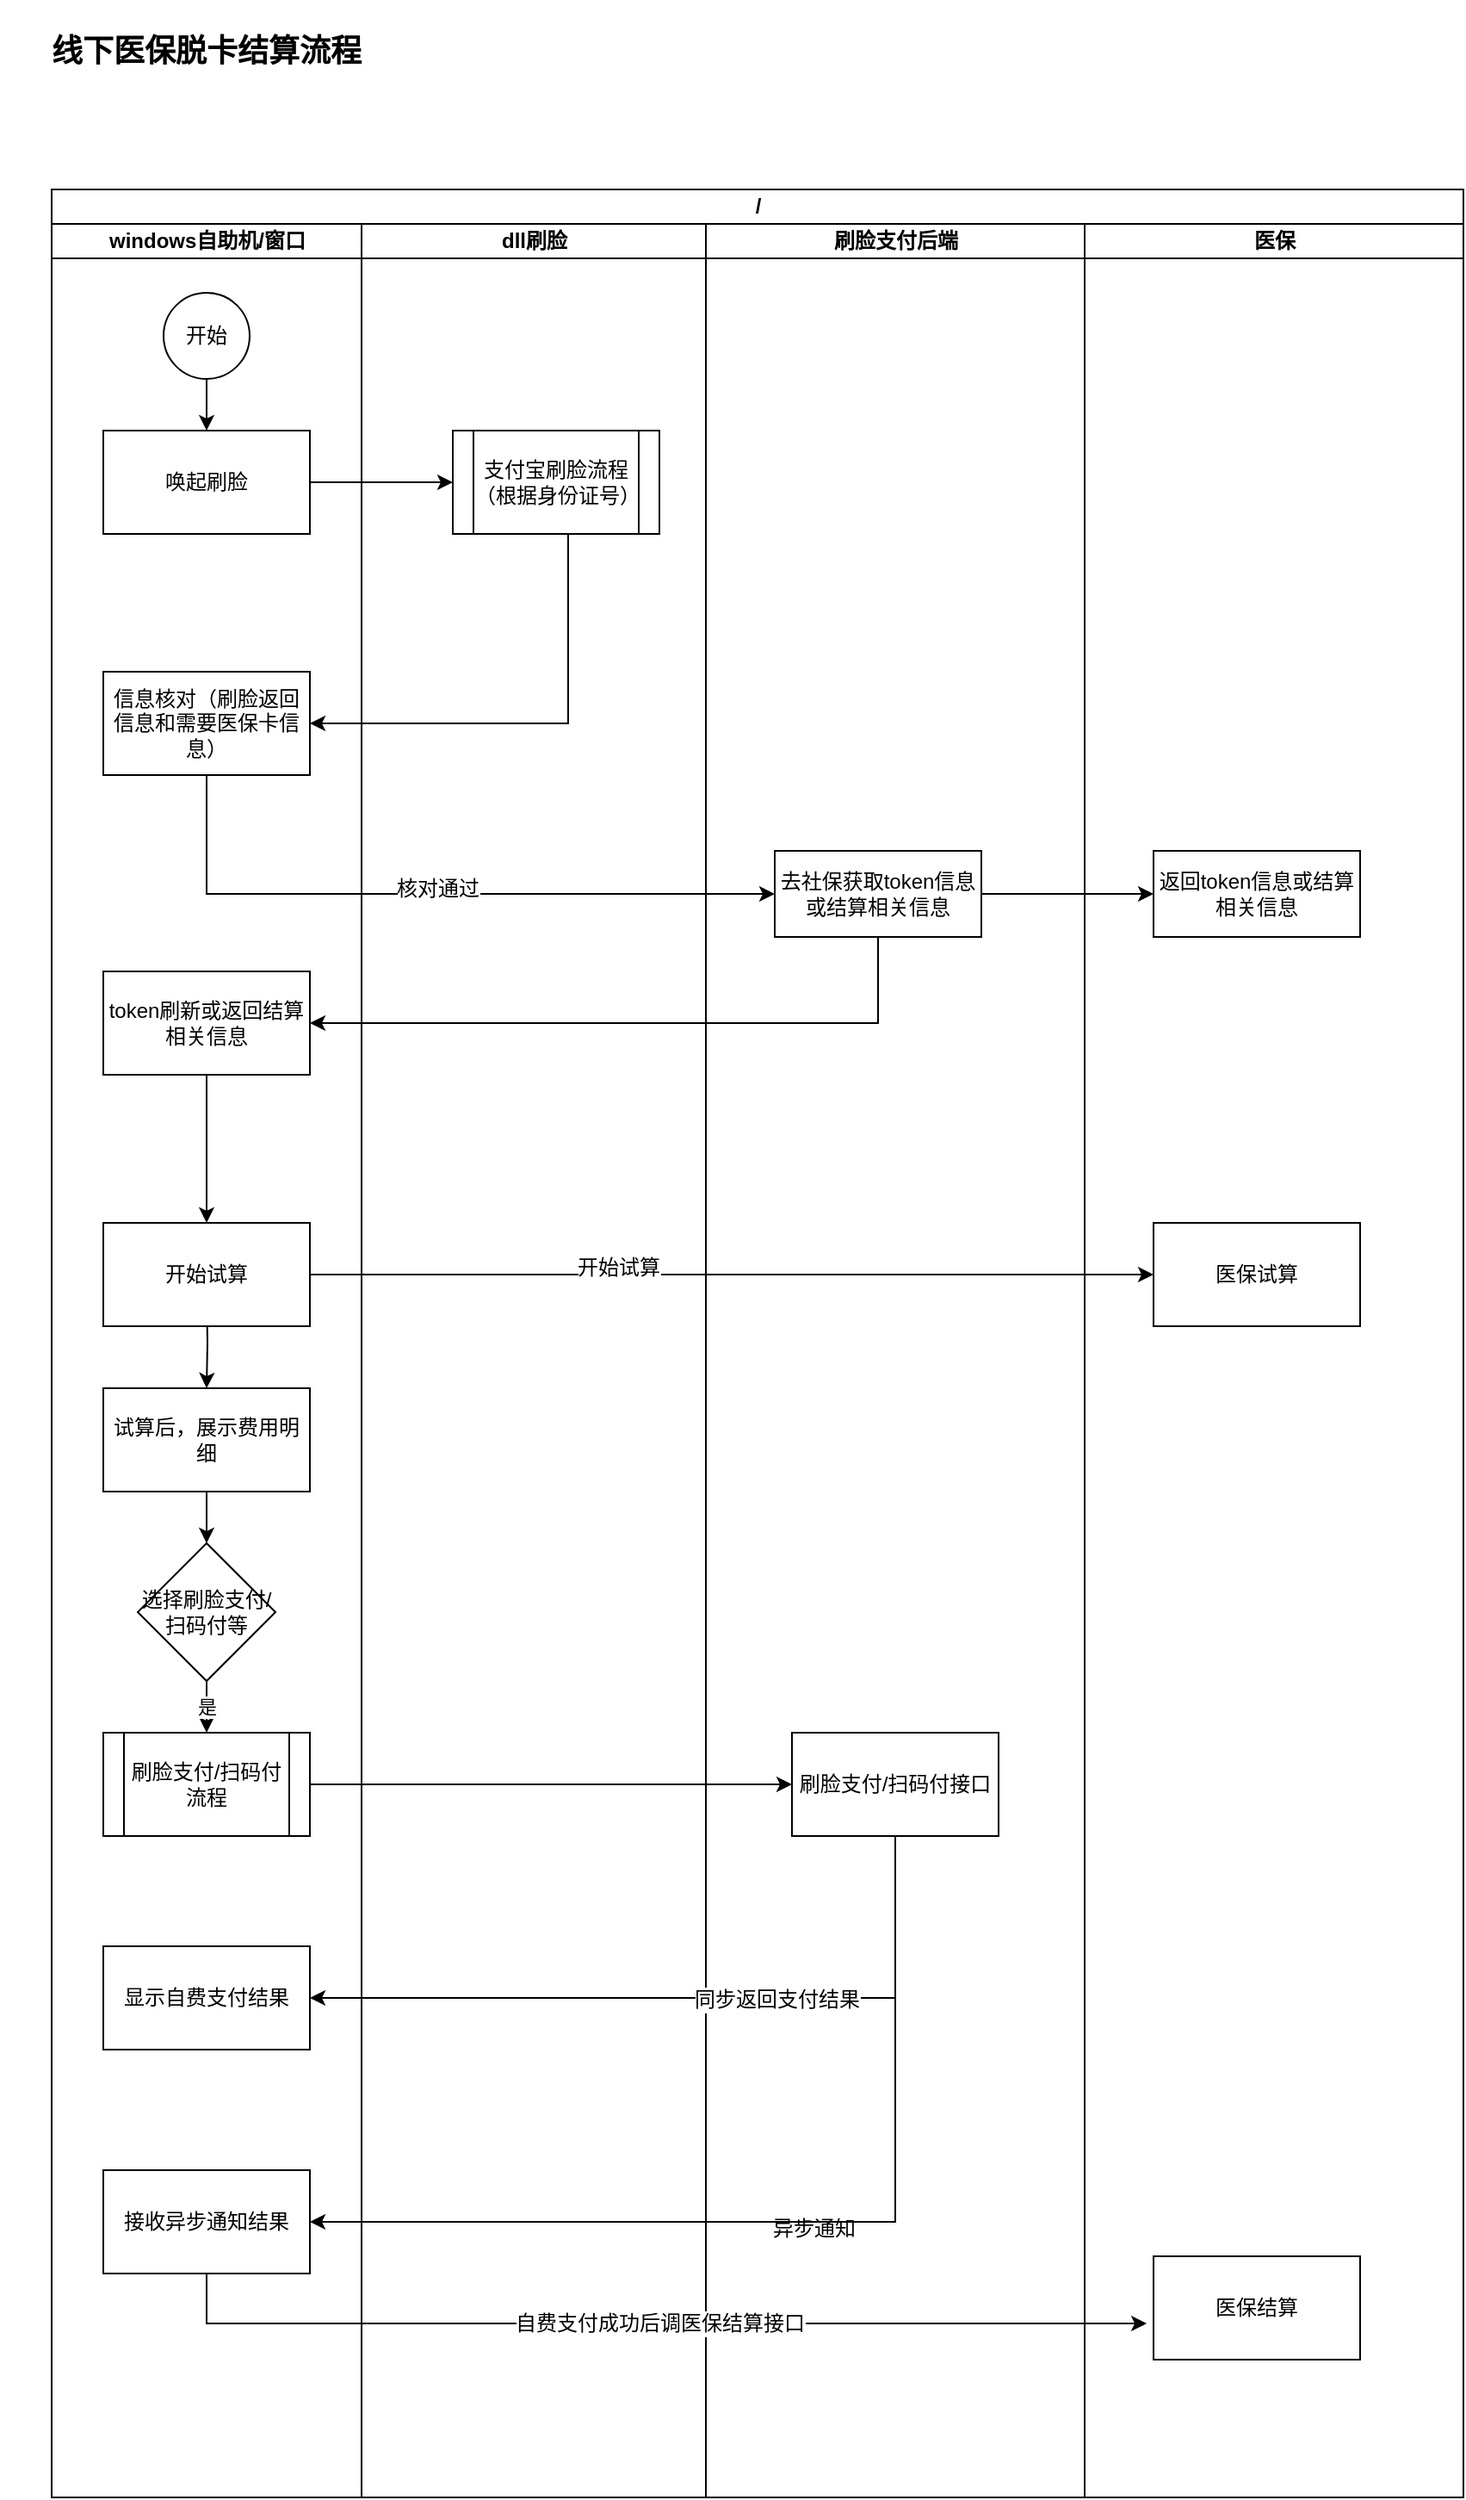 <mxfile version="10.9.6" type="github"><diagram id="JxIbE3_fGwpaLWQtiVAg" name="Page-1"><mxGraphModel dx="828" dy="432" grid="1" gridSize="10" guides="1" tooltips="1" connect="1" arrows="1" fold="1" page="1" pageScale="1" pageWidth="827" pageHeight="1169" math="0" shadow="0"><root><mxCell id="0"/><mxCell id="1" parent="0"/><mxCell id="6iJ6nQxbvOG-36WDG3Zk-1" value="&lt;font style=&quot;font-size: 18px&quot;&gt;&lt;b&gt;线下医保脱卡结算流程&lt;/b&gt;&lt;/font&gt;" style="text;html=1;strokeColor=none;fillColor=none;align=center;verticalAlign=middle;whiteSpace=wrap;rounded=0;" parent="1" vertex="1"><mxGeometry x="30" y="20" width="240" height="60" as="geometry"/></mxCell><mxCell id="6iJ6nQxbvOG-36WDG3Zk-2" value="/" style="swimlane;html=1;childLayout=stackLayout;resizeParent=1;resizeParentMax=0;startSize=20;" parent="1" vertex="1"><mxGeometry x="60" y="130" width="820" height="1340" as="geometry"/></mxCell><mxCell id="6iJ6nQxbvOG-36WDG3Zk-3" value="windows自助机/窗口" style="swimlane;html=1;startSize=20;" parent="6iJ6nQxbvOG-36WDG3Zk-2" vertex="1"><mxGeometry y="20" width="180" height="1320" as="geometry"/></mxCell><mxCell id="6iJ6nQxbvOG-36WDG3Zk-11" style="edgeStyle=orthogonalEdgeStyle;rounded=0;orthogonalLoop=1;jettySize=auto;html=1;exitX=0.5;exitY=1;exitDx=0;exitDy=0;entryX=0.5;entryY=0;entryDx=0;entryDy=0;" parent="6iJ6nQxbvOG-36WDG3Zk-3" source="6iJ6nQxbvOG-36WDG3Zk-7" target="6iJ6nQxbvOG-36WDG3Zk-8" edge="1"><mxGeometry relative="1" as="geometry"/></mxCell><mxCell id="6iJ6nQxbvOG-36WDG3Zk-7" value="开始" style="ellipse;whiteSpace=wrap;html=1;aspect=fixed;" parent="6iJ6nQxbvOG-36WDG3Zk-3" vertex="1"><mxGeometry x="65" y="40" width="50" height="50" as="geometry"/></mxCell><mxCell id="6iJ6nQxbvOG-36WDG3Zk-8" value="唤起刷脸" style="rounded=0;whiteSpace=wrap;html=1;" parent="6iJ6nQxbvOG-36WDG3Zk-3" vertex="1"><mxGeometry x="30" y="120" width="120" height="60" as="geometry"/></mxCell><mxCell id="6iJ6nQxbvOG-36WDG3Zk-17" style="edgeStyle=orthogonalEdgeStyle;rounded=0;orthogonalLoop=1;jettySize=auto;html=1;exitX=0.5;exitY=1;exitDx=0;exitDy=0;entryX=0.5;entryY=0;entryDx=0;entryDy=0;" parent="6iJ6nQxbvOG-36WDG3Zk-3" target="6iJ6nQxbvOG-36WDG3Zk-16" edge="1"><mxGeometry relative="1" as="geometry"><mxPoint x="90" y="621" as="sourcePoint"/></mxGeometry></mxCell><mxCell id="6iJ6nQxbvOG-36WDG3Zk-19" style="edgeStyle=orthogonalEdgeStyle;rounded=0;orthogonalLoop=1;jettySize=auto;html=1;exitX=0.5;exitY=1;exitDx=0;exitDy=0;entryX=0.5;entryY=0;entryDx=0;entryDy=0;" parent="6iJ6nQxbvOG-36WDG3Zk-3" source="6iJ6nQxbvOG-36WDG3Zk-16" target="6iJ6nQxbvOG-36WDG3Zk-18" edge="1"><mxGeometry relative="1" as="geometry"/></mxCell><mxCell id="6iJ6nQxbvOG-36WDG3Zk-16" value="试算后，展示费用明细" style="rounded=0;whiteSpace=wrap;html=1;" parent="6iJ6nQxbvOG-36WDG3Zk-3" vertex="1"><mxGeometry x="30" y="676" width="120" height="60" as="geometry"/></mxCell><mxCell id="6iJ6nQxbvOG-36WDG3Zk-22" value="是" style="edgeStyle=orthogonalEdgeStyle;rounded=0;orthogonalLoop=1;jettySize=auto;html=1;exitX=0.5;exitY=1;exitDx=0;exitDy=0;entryX=0.5;entryY=0;entryDx=0;entryDy=0;" parent="6iJ6nQxbvOG-36WDG3Zk-3" source="6iJ6nQxbvOG-36WDG3Zk-18" target="6iJ6nQxbvOG-36WDG3Zk-21" edge="1"><mxGeometry relative="1" as="geometry"/></mxCell><mxCell id="6iJ6nQxbvOG-36WDG3Zk-18" value="选择刷脸支付/扫码付等" style="rhombus;whiteSpace=wrap;html=1;" parent="6iJ6nQxbvOG-36WDG3Zk-3" vertex="1"><mxGeometry x="50" y="766" width="80" height="80" as="geometry"/></mxCell><mxCell id="6iJ6nQxbvOG-36WDG3Zk-21" value="刷脸支付/扫码付流程" style="shape=process;whiteSpace=wrap;html=1;backgroundOutline=1;" parent="6iJ6nQxbvOG-36WDG3Zk-3" vertex="1"><mxGeometry x="30" y="876" width="120" height="60" as="geometry"/></mxCell><mxCell id="6iJ6nQxbvOG-36WDG3Zk-24" value="显示自费支付结果" style="rounded=0;whiteSpace=wrap;html=1;" parent="6iJ6nQxbvOG-36WDG3Zk-3" vertex="1"><mxGeometry x="30" y="1000" width="120" height="60" as="geometry"/></mxCell><mxCell id="DXOcrLTblOl_pP7ClQOf-12" value="开始试算" style="rounded=0;whiteSpace=wrap;html=1;" parent="6iJ6nQxbvOG-36WDG3Zk-3" vertex="1"><mxGeometry x="30" y="580" width="120" height="60" as="geometry"/></mxCell><mxCell id="DXOcrLTblOl_pP7ClQOf-18" value="接收异步通知结果" style="rounded=0;whiteSpace=wrap;html=1;" parent="6iJ6nQxbvOG-36WDG3Zk-3" vertex="1"><mxGeometry x="30" y="1130" width="120" height="60" as="geometry"/></mxCell><mxCell id="bkZ04IIsVbncXNo2mfTo-4" value="信息核对（刷脸返回信息和需要医保卡信息）" style="rounded=0;whiteSpace=wrap;html=1;" parent="6iJ6nQxbvOG-36WDG3Zk-3" vertex="1"><mxGeometry x="30" y="260" width="120" height="60" as="geometry"/></mxCell><mxCell id="bkZ04IIsVbncXNo2mfTo-10" style="edgeStyle=orthogonalEdgeStyle;rounded=0;orthogonalLoop=1;jettySize=auto;html=1;exitX=0.5;exitY=1;exitDx=0;exitDy=0;" parent="6iJ6nQxbvOG-36WDG3Zk-3" source="bkZ04IIsVbncXNo2mfTo-8" target="DXOcrLTblOl_pP7ClQOf-12" edge="1"><mxGeometry relative="1" as="geometry"/></mxCell><mxCell id="bkZ04IIsVbncXNo2mfTo-8" value="token刷新或返回结算相关信息" style="rounded=0;whiteSpace=wrap;html=1;" parent="6iJ6nQxbvOG-36WDG3Zk-3" vertex="1"><mxGeometry x="30" y="434" width="120" height="60" as="geometry"/></mxCell><mxCell id="6iJ6nQxbvOG-36WDG3Zk-4" value="dll刷脸" style="swimlane;html=1;startSize=20;" parent="6iJ6nQxbvOG-36WDG3Zk-2" vertex="1"><mxGeometry x="180" y="20" width="200" height="1320" as="geometry"/></mxCell><mxCell id="6iJ6nQxbvOG-36WDG3Zk-9" value="支付宝刷脸流程（根据身份证号）" style="shape=process;whiteSpace=wrap;html=1;backgroundOutline=1;" parent="6iJ6nQxbvOG-36WDG3Zk-4" vertex="1"><mxGeometry x="53" y="120" width="120" height="60" as="geometry"/></mxCell><mxCell id="6iJ6nQxbvOG-36WDG3Zk-5" value="刷脸支付后端" style="swimlane;html=1;startSize=20;" parent="6iJ6nQxbvOG-36WDG3Zk-2" vertex="1"><mxGeometry x="380" y="20" width="220" height="1320" as="geometry"/></mxCell><mxCell id="6iJ6nQxbvOG-36WDG3Zk-20" value="刷脸支付/扫码付接口" style="rounded=0;whiteSpace=wrap;html=1;" parent="6iJ6nQxbvOG-36WDG3Zk-5" vertex="1"><mxGeometry x="50" y="876" width="120" height="60" as="geometry"/></mxCell><mxCell id="6iJ6nQxbvOG-36WDG3Zk-12" value="去社保获取token信息或结算相关信息" style="rounded=0;whiteSpace=wrap;html=1;" parent="6iJ6nQxbvOG-36WDG3Zk-5" vertex="1"><mxGeometry x="40" y="364" width="120" height="50" as="geometry"/></mxCell><mxCell id="6iJ6nQxbvOG-36WDG3Zk-23" style="edgeStyle=orthogonalEdgeStyle;rounded=0;orthogonalLoop=1;jettySize=auto;html=1;exitX=1;exitY=0.5;exitDx=0;exitDy=0;entryX=0;entryY=0.5;entryDx=0;entryDy=0;" parent="6iJ6nQxbvOG-36WDG3Zk-2" source="6iJ6nQxbvOG-36WDG3Zk-21" target="6iJ6nQxbvOG-36WDG3Zk-20" edge="1"><mxGeometry relative="1" as="geometry"/></mxCell><mxCell id="6iJ6nQxbvOG-36WDG3Zk-25" style="edgeStyle=orthogonalEdgeStyle;rounded=0;orthogonalLoop=1;jettySize=auto;html=1;exitX=0.5;exitY=1;exitDx=0;exitDy=0;entryX=1;entryY=0.5;entryDx=0;entryDy=0;" parent="6iJ6nQxbvOG-36WDG3Zk-2" source="6iJ6nQxbvOG-36WDG3Zk-20" target="6iJ6nQxbvOG-36WDG3Zk-24" edge="1"><mxGeometry relative="1" as="geometry"/></mxCell><mxCell id="6iJ6nQxbvOG-36WDG3Zk-26" value="同步返回支付结果" style="text;html=1;resizable=0;points=[];align=center;verticalAlign=middle;labelBackgroundColor=#ffffff;" parent="6iJ6nQxbvOG-36WDG3Zk-25" vertex="1" connectable="0"><mxGeometry x="-0.25" y="1" relative="1" as="geometry"><mxPoint as="offset"/></mxGeometry></mxCell><mxCell id="DXOcrLTblOl_pP7ClQOf-15" style="edgeStyle=orthogonalEdgeStyle;rounded=0;orthogonalLoop=1;jettySize=auto;html=1;entryX=-0.033;entryY=0.65;entryDx=0;entryDy=0;entryPerimeter=0;" parent="6iJ6nQxbvOG-36WDG3Zk-2" target="DXOcrLTblOl_pP7ClQOf-14" edge="1"><mxGeometry relative="1" as="geometry"><mxPoint x="90" y="1210" as="sourcePoint"/><Array as="points"><mxPoint x="90" y="1239"/></Array></mxGeometry></mxCell><mxCell id="DXOcrLTblOl_pP7ClQOf-16" value="自费支付成功后调医保结算接口" style="text;html=1;resizable=0;points=[];align=center;verticalAlign=middle;labelBackgroundColor=#ffffff;" parent="DXOcrLTblOl_pP7ClQOf-15" vertex="1" connectable="0"><mxGeometry x="0.013" relative="1" as="geometry"><mxPoint as="offset"/></mxGeometry></mxCell><mxCell id="DXOcrLTblOl_pP7ClQOf-19" style="edgeStyle=orthogonalEdgeStyle;rounded=0;orthogonalLoop=1;jettySize=auto;html=1;exitX=0.5;exitY=1;exitDx=0;exitDy=0;entryX=1;entryY=0.5;entryDx=0;entryDy=0;" parent="6iJ6nQxbvOG-36WDG3Zk-2" source="6iJ6nQxbvOG-36WDG3Zk-20" target="DXOcrLTblOl_pP7ClQOf-18" edge="1"><mxGeometry relative="1" as="geometry"/></mxCell><mxCell id="DXOcrLTblOl_pP7ClQOf-10" style="edgeStyle=orthogonalEdgeStyle;rounded=0;orthogonalLoop=1;jettySize=auto;html=1;exitX=1;exitY=0.5;exitDx=0;exitDy=0;" parent="6iJ6nQxbvOG-36WDG3Zk-2" source="6iJ6nQxbvOG-36WDG3Zk-12" target="DXOcrLTblOl_pP7ClQOf-7" edge="1"><mxGeometry relative="1" as="geometry"/></mxCell><mxCell id="DXOcrLTblOl_pP7ClQOf-1" value="医保" style="swimlane;html=1;startSize=20;" parent="6iJ6nQxbvOG-36WDG3Zk-2" vertex="1"><mxGeometry x="600" y="20" width="220" height="1320" as="geometry"/></mxCell><mxCell id="DXOcrLTblOl_pP7ClQOf-7" value="返回token信息或结算相关信息" style="rounded=0;whiteSpace=wrap;html=1;" parent="DXOcrLTblOl_pP7ClQOf-1" vertex="1"><mxGeometry x="40" y="364" width="120" height="50" as="geometry"/></mxCell><mxCell id="DXOcrLTblOl_pP7ClQOf-14" value="医保结算" style="rounded=0;whiteSpace=wrap;html=1;" parent="DXOcrLTblOl_pP7ClQOf-1" vertex="1"><mxGeometry x="40" y="1180" width="120" height="60" as="geometry"/></mxCell><mxCell id="dp8aTEbS7ESwli6M1eya-1" value="医保试算" style="rounded=0;whiteSpace=wrap;html=1;" vertex="1" parent="DXOcrLTblOl_pP7ClQOf-1"><mxGeometry x="40" y="580" width="120" height="60" as="geometry"/></mxCell><mxCell id="DXOcrLTblOl_pP7ClQOf-5" style="edgeStyle=orthogonalEdgeStyle;rounded=0;orthogonalLoop=1;jettySize=auto;html=1;exitX=1;exitY=0.5;exitDx=0;exitDy=0;entryX=0;entryY=0.5;entryDx=0;entryDy=0;" parent="6iJ6nQxbvOG-36WDG3Zk-2" source="6iJ6nQxbvOG-36WDG3Zk-8" target="6iJ6nQxbvOG-36WDG3Zk-9" edge="1"><mxGeometry relative="1" as="geometry"/></mxCell><mxCell id="bkZ04IIsVbncXNo2mfTo-5" style="edgeStyle=orthogonalEdgeStyle;rounded=0;orthogonalLoop=1;jettySize=auto;html=1;entryX=1;entryY=0.5;entryDx=0;entryDy=0;" parent="6iJ6nQxbvOG-36WDG3Zk-2" source="6iJ6nQxbvOG-36WDG3Zk-9" target="bkZ04IIsVbncXNo2mfTo-4" edge="1"><mxGeometry relative="1" as="geometry"><Array as="points"><mxPoint x="300" y="310"/></Array></mxGeometry></mxCell><mxCell id="bkZ04IIsVbncXNo2mfTo-6" style="edgeStyle=orthogonalEdgeStyle;rounded=0;orthogonalLoop=1;jettySize=auto;html=1;exitX=0.5;exitY=1;exitDx=0;exitDy=0;" parent="6iJ6nQxbvOG-36WDG3Zk-2" source="bkZ04IIsVbncXNo2mfTo-4" edge="1"><mxGeometry relative="1" as="geometry"><mxPoint x="420" y="409" as="targetPoint"/><Array as="points"><mxPoint x="90" y="409"/><mxPoint x="420" y="409"/></Array></mxGeometry></mxCell><mxCell id="bkZ04IIsVbncXNo2mfTo-7" value="核对通过" style="text;html=1;resizable=0;points=[];align=center;verticalAlign=middle;labelBackgroundColor=#ffffff;" parent="bkZ04IIsVbncXNo2mfTo-6" vertex="1" connectable="0"><mxGeometry x="0.017" y="3" relative="1" as="geometry"><mxPoint as="offset"/></mxGeometry></mxCell><mxCell id="bkZ04IIsVbncXNo2mfTo-9" style="edgeStyle=orthogonalEdgeStyle;rounded=0;orthogonalLoop=1;jettySize=auto;html=1;entryX=1;entryY=0.5;entryDx=0;entryDy=0;exitX=0.5;exitY=1;exitDx=0;exitDy=0;" parent="6iJ6nQxbvOG-36WDG3Zk-2" source="6iJ6nQxbvOG-36WDG3Zk-12" target="bkZ04IIsVbncXNo2mfTo-8" edge="1"><mxGeometry relative="1" as="geometry"><Array as="points"><mxPoint x="480" y="484"/></Array><mxPoint x="480" y="450" as="sourcePoint"/></mxGeometry></mxCell><mxCell id="dp8aTEbS7ESwli6M1eya-2" style="edgeStyle=orthogonalEdgeStyle;rounded=0;orthogonalLoop=1;jettySize=auto;html=1;exitX=1;exitY=0.5;exitDx=0;exitDy=0;" edge="1" parent="6iJ6nQxbvOG-36WDG3Zk-2" source="DXOcrLTblOl_pP7ClQOf-12" target="dp8aTEbS7ESwli6M1eya-1"><mxGeometry relative="1" as="geometry"/></mxCell><mxCell id="dp8aTEbS7ESwli6M1eya-3" value="开始试算" style="text;html=1;resizable=0;points=[];align=center;verticalAlign=middle;labelBackgroundColor=#ffffff;" vertex="1" connectable="0" parent="dp8aTEbS7ESwli6M1eya-2"><mxGeometry x="-0.269" y="4" relative="1" as="geometry"><mxPoint as="offset"/></mxGeometry></mxCell><mxCell id="DXOcrLTblOl_pP7ClQOf-20" value="异步通知" style="text;html=1;resizable=0;points=[];autosize=1;align=left;verticalAlign=top;spacingTop=-4;" parent="1" vertex="1"><mxGeometry x="477" y="1304" width="60" height="20" as="geometry"/></mxCell></root></mxGraphModel></diagram></mxfile>
